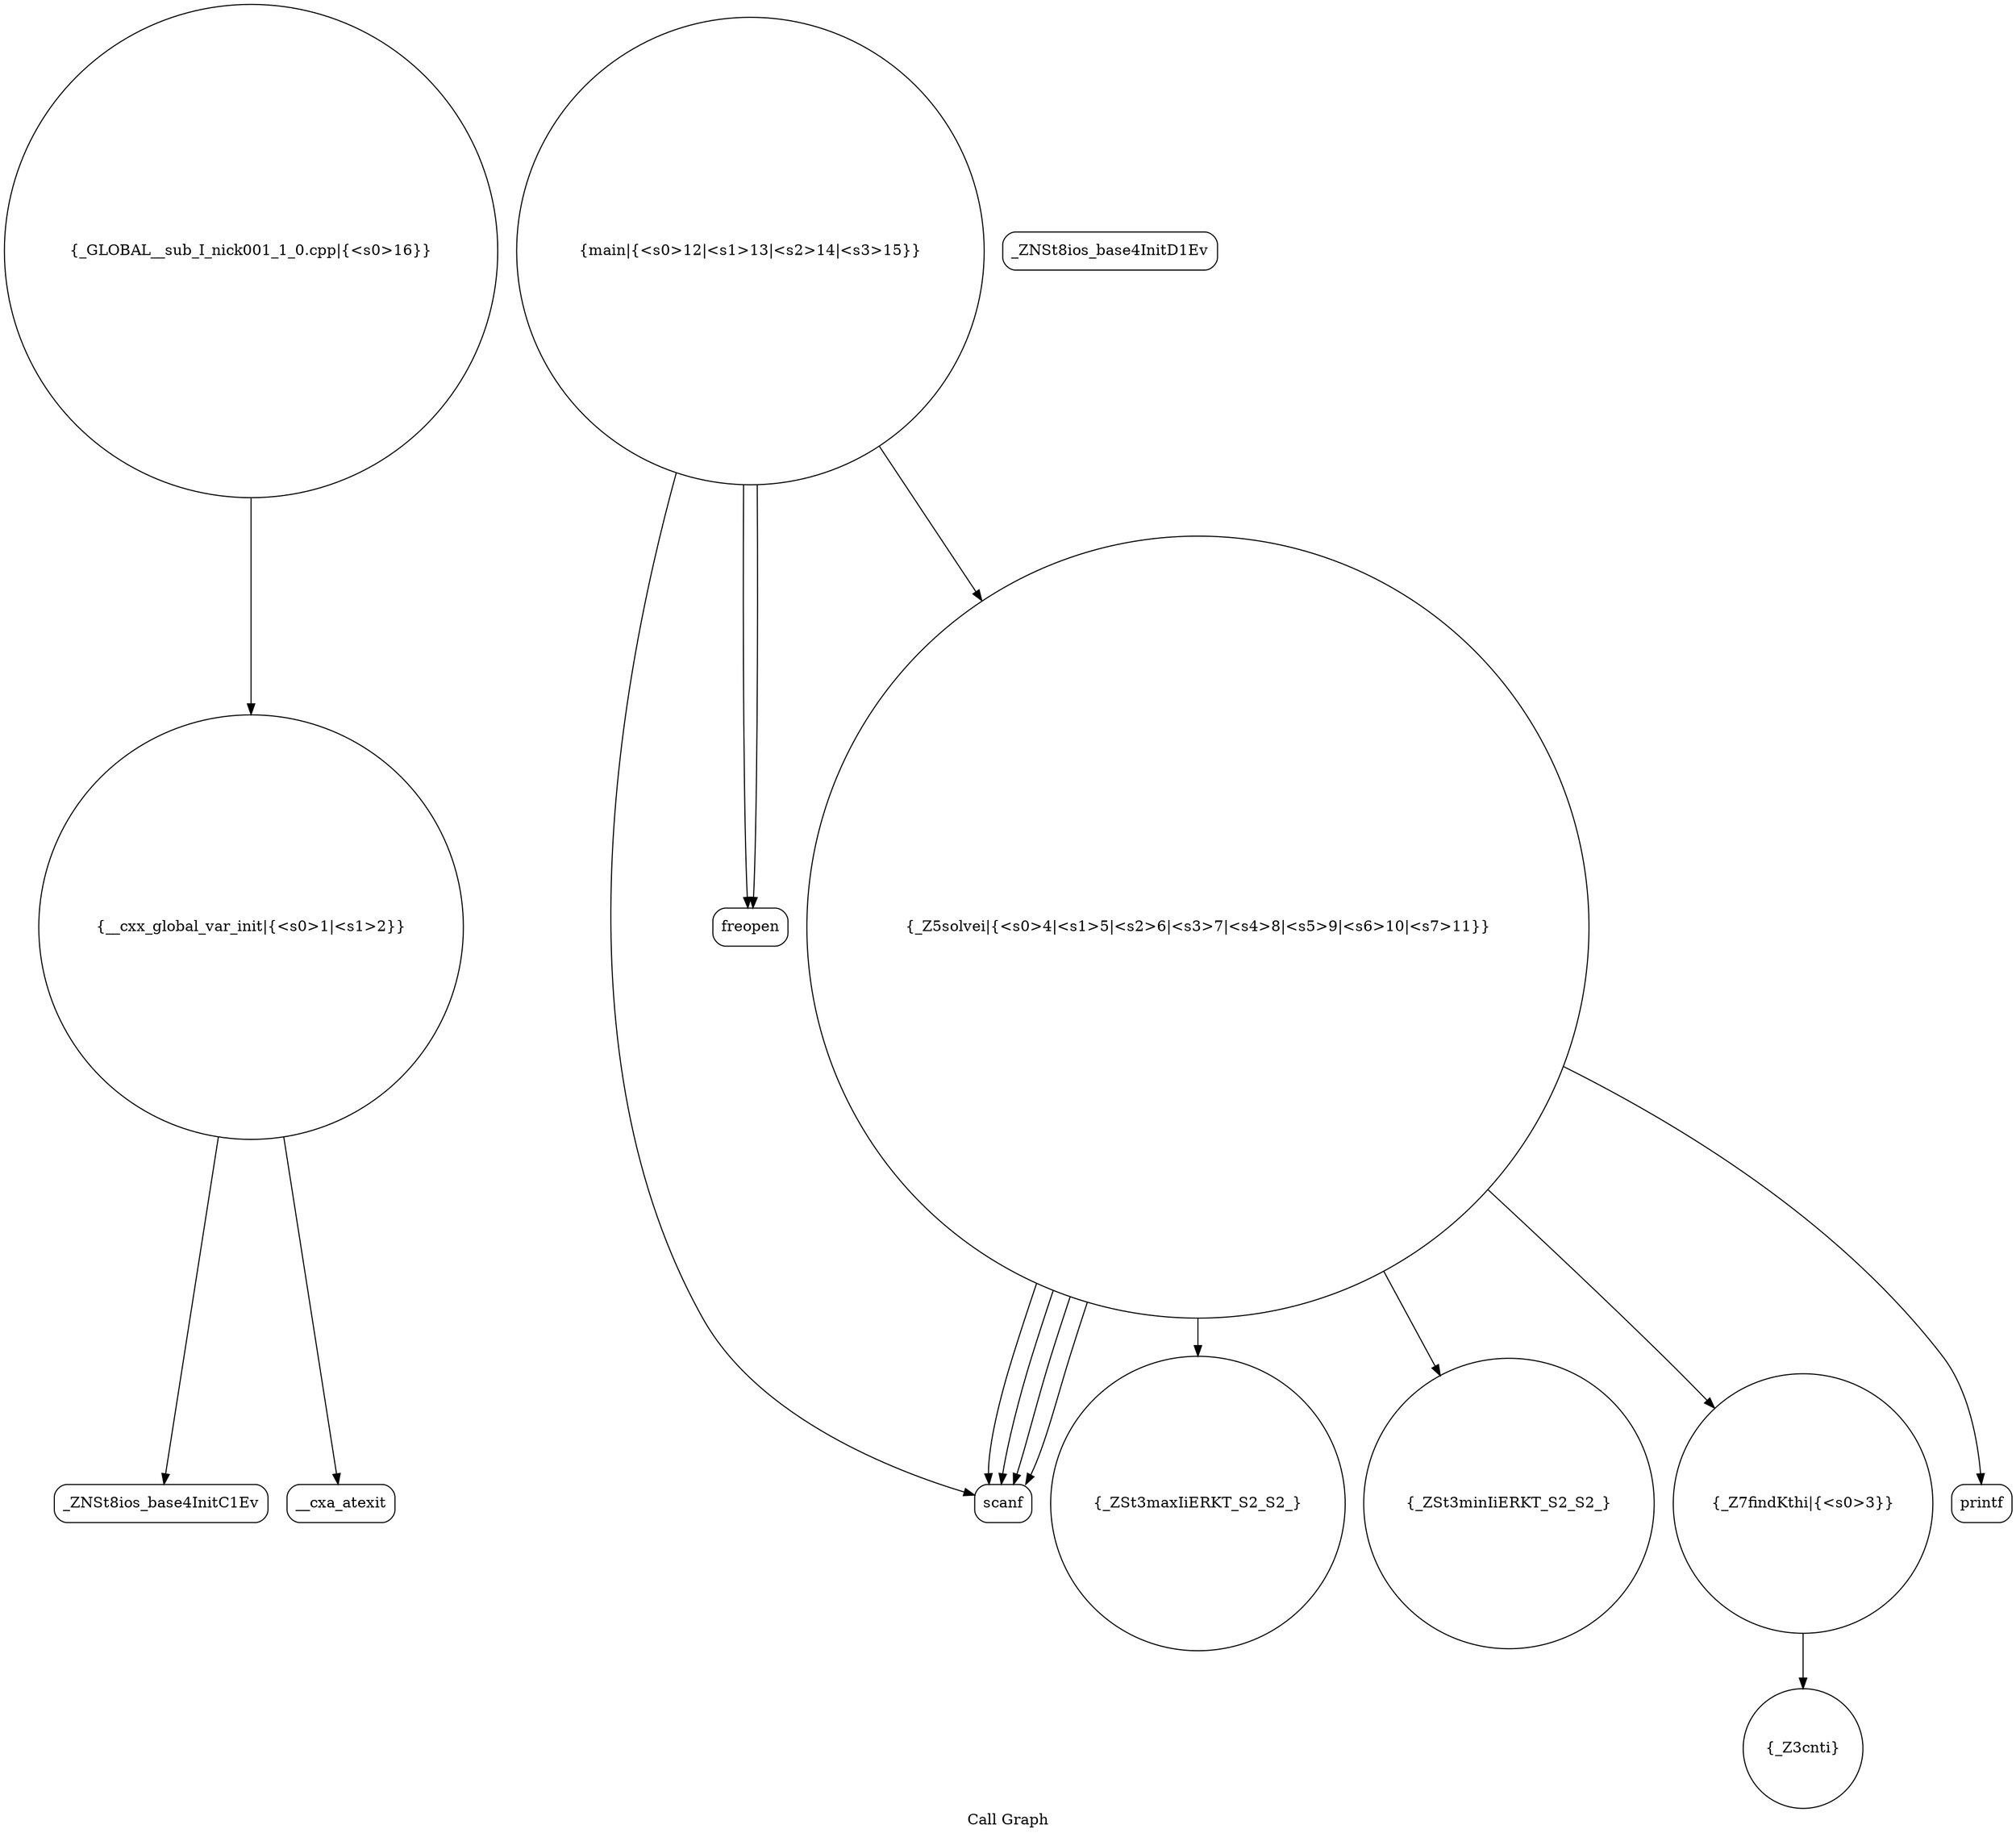 digraph "Call Graph" {
	label="Call Graph";

	Node0x556fc6384db0 [shape=record,shape=circle,label="{__cxx_global_var_init|{<s0>1|<s1>2}}"];
	Node0x556fc6384db0:s0 -> Node0x556fc6385240[color=black];
	Node0x556fc6384db0:s1 -> Node0x556fc6385340[color=black];
	Node0x556fc6385540 [shape=record,shape=Mrecord,label="{scanf}"];
	Node0x556fc63852c0 [shape=record,shape=Mrecord,label="{_ZNSt8ios_base4InitD1Ev}"];
	Node0x556fc6385640 [shape=record,shape=circle,label="{_ZSt3maxIiERKT_S2_S2_}"];
	Node0x556fc63853c0 [shape=record,shape=circle,label="{_Z3cnti}"];
	Node0x556fc6385740 [shape=record,shape=circle,label="{main|{<s0>12|<s1>13|<s2>14|<s3>15}}"];
	Node0x556fc6385740:s0 -> Node0x556fc63857c0[color=black];
	Node0x556fc6385740:s1 -> Node0x556fc63857c0[color=black];
	Node0x556fc6385740:s2 -> Node0x556fc6385540[color=black];
	Node0x556fc6385740:s3 -> Node0x556fc63854c0[color=black];
	Node0x556fc63854c0 [shape=record,shape=circle,label="{_Z5solvei|{<s0>4|<s1>5|<s2>6|<s3>7|<s4>8|<s5>9|<s6>10|<s7>11}}"];
	Node0x556fc63854c0:s0 -> Node0x556fc6385540[color=black];
	Node0x556fc63854c0:s1 -> Node0x556fc6385540[color=black];
	Node0x556fc63854c0:s2 -> Node0x556fc6385540[color=black];
	Node0x556fc63854c0:s3 -> Node0x556fc6385540[color=black];
	Node0x556fc63854c0:s4 -> Node0x556fc63855c0[color=black];
	Node0x556fc63854c0:s5 -> Node0x556fc6385640[color=black];
	Node0x556fc63854c0:s6 -> Node0x556fc6385440[color=black];
	Node0x556fc63854c0:s7 -> Node0x556fc63856c0[color=black];
	Node0x556fc6385840 [shape=record,shape=circle,label="{_GLOBAL__sub_I_nick001_1_0.cpp|{<s0>16}}"];
	Node0x556fc6385840:s0 -> Node0x556fc6384db0[color=black];
	Node0x556fc6385240 [shape=record,shape=Mrecord,label="{_ZNSt8ios_base4InitC1Ev}"];
	Node0x556fc63855c0 [shape=record,shape=circle,label="{_ZSt3minIiERKT_S2_S2_}"];
	Node0x556fc6385340 [shape=record,shape=Mrecord,label="{__cxa_atexit}"];
	Node0x556fc63856c0 [shape=record,shape=Mrecord,label="{printf}"];
	Node0x556fc6385440 [shape=record,shape=circle,label="{_Z7findKthi|{<s0>3}}"];
	Node0x556fc6385440:s0 -> Node0x556fc63853c0[color=black];
	Node0x556fc63857c0 [shape=record,shape=Mrecord,label="{freopen}"];
}
